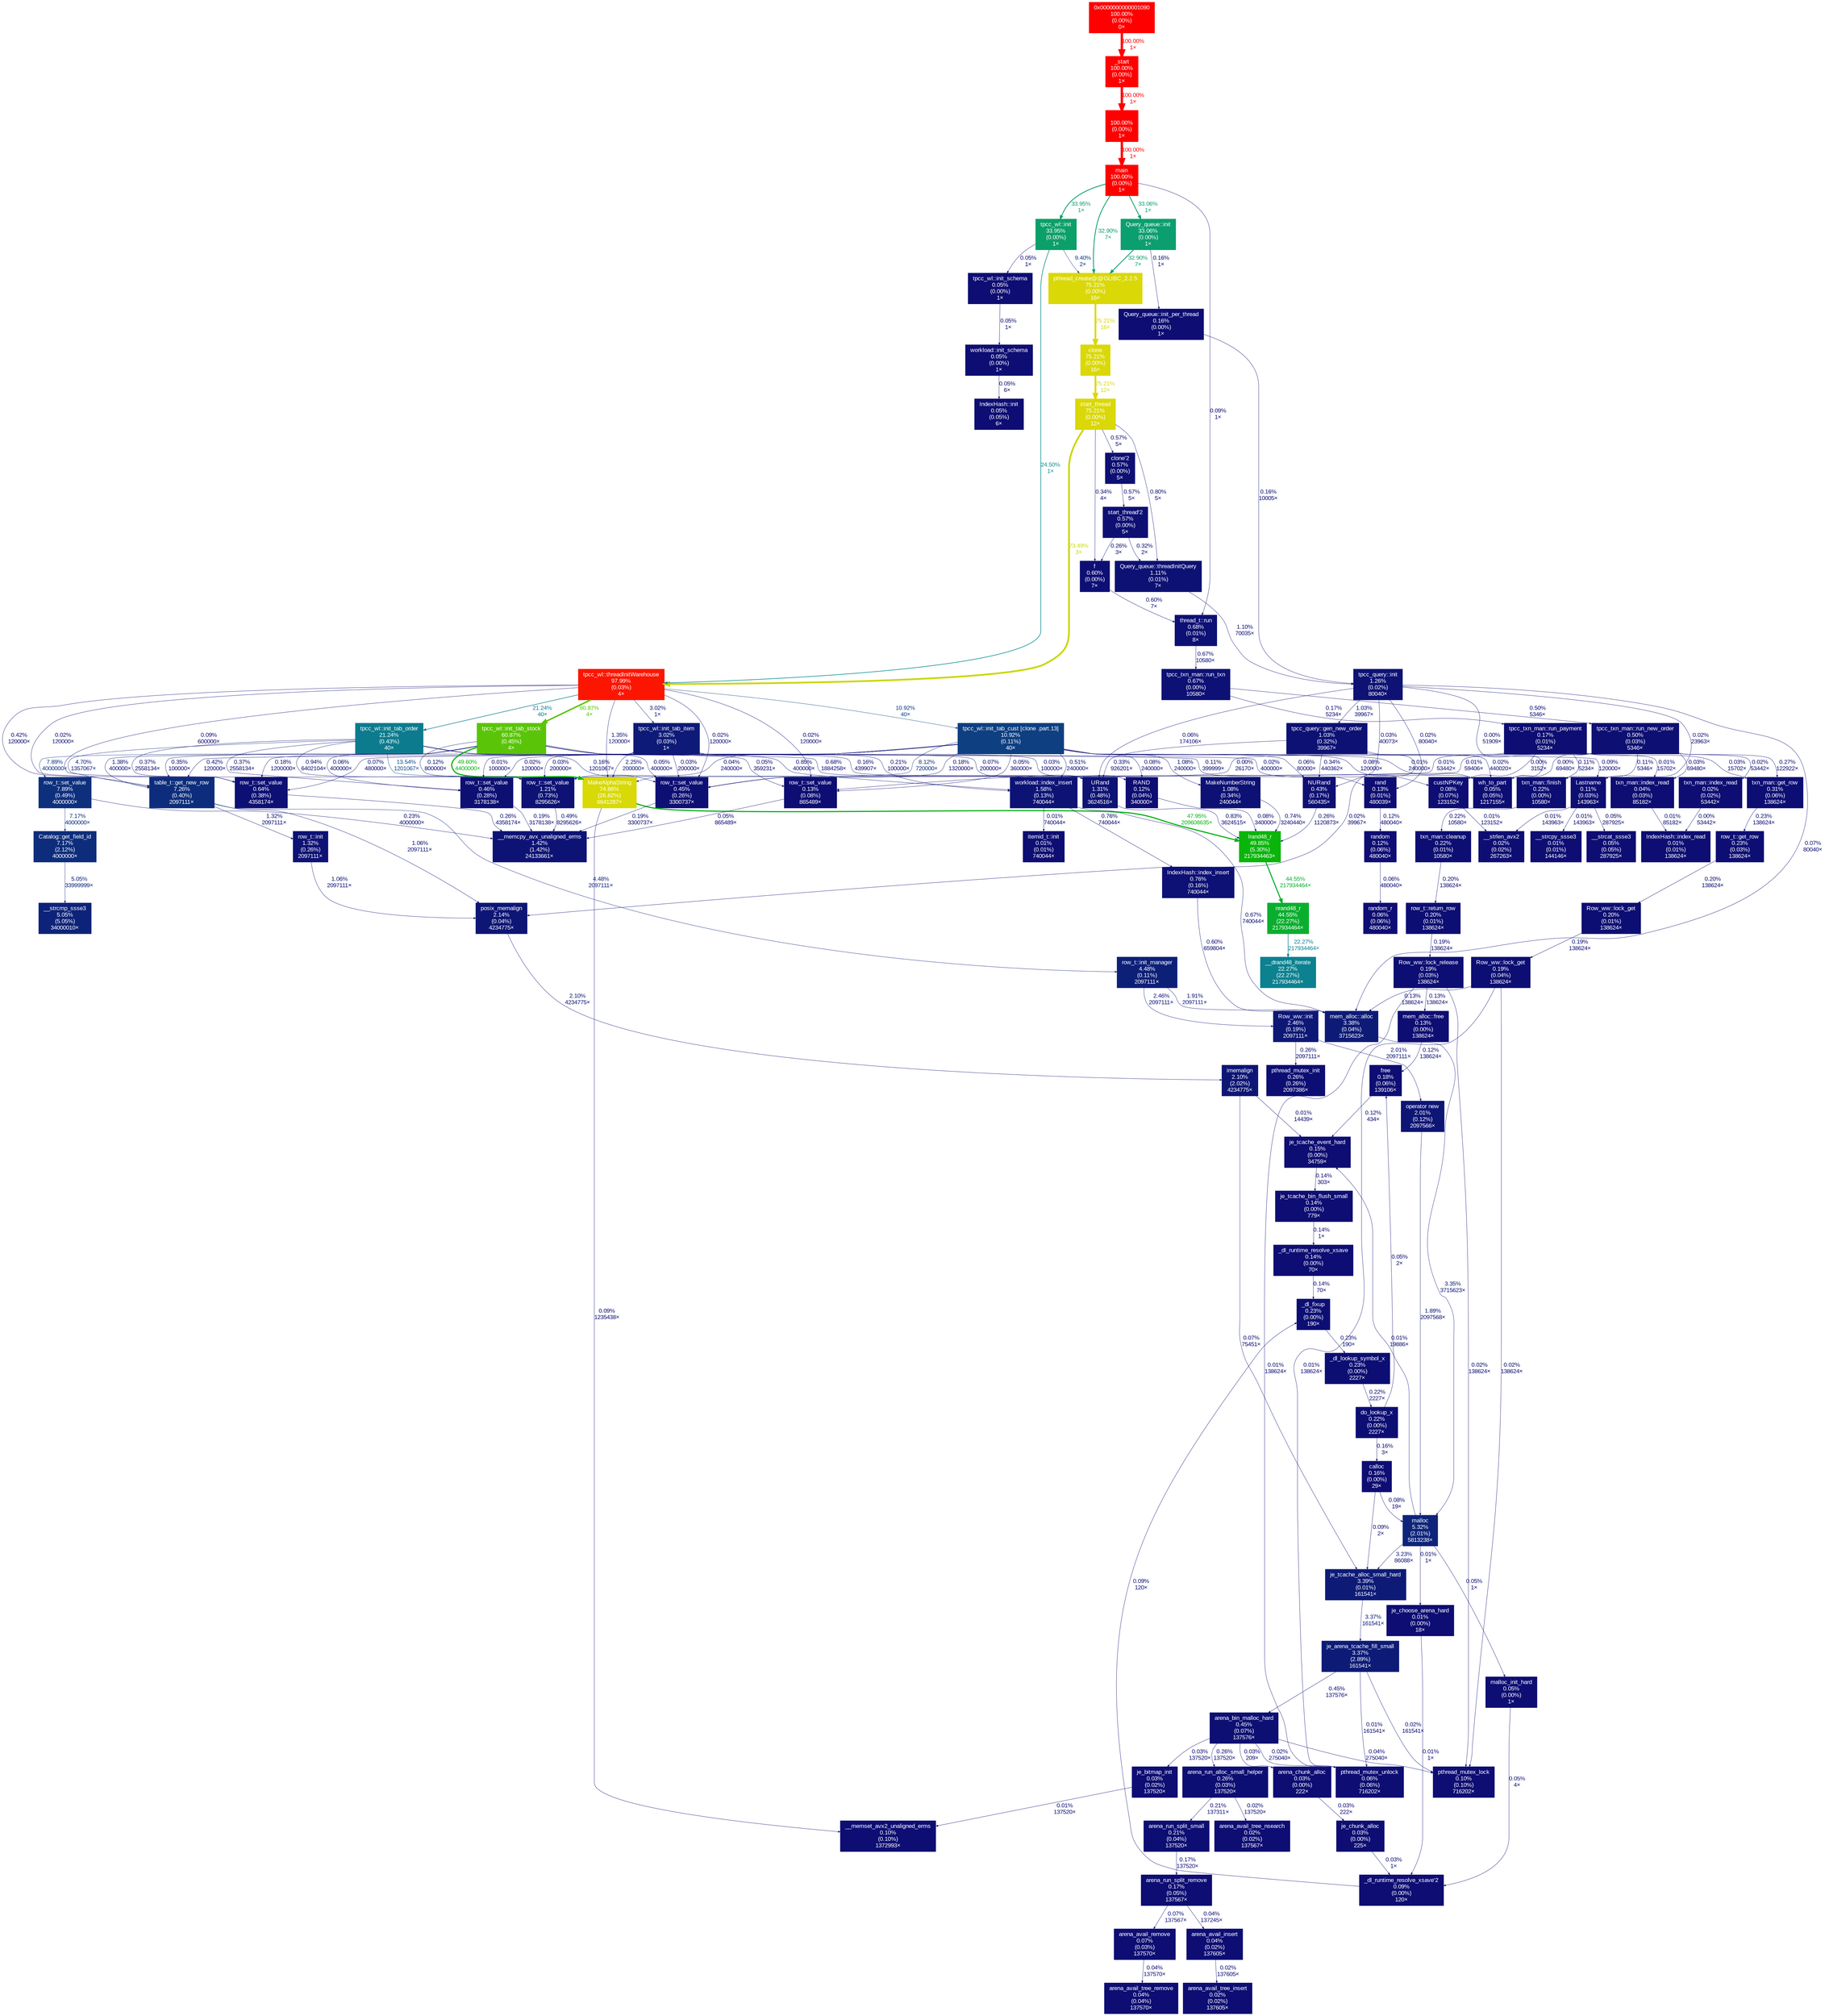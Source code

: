 digraph {
	graph [ranksep=0.25, fontname=Arial, nodesep=0.125];
	node [fontname=Arial, style=filled, height=0, width=0, shape=box, fontcolor=white];
	edge [fontname=Arial];
	"Row_ww::lock_release(txn_man*)" [color="#0d0e73", fontcolor="#ffffff", fontsize="10.00", label="Row_ww::lock_release\n0.19%\n(0.03%)\n138624×"];
	"Row_ww::lock_release(txn_man*)" -> "pthread_mutex_lock" [color="#0d0d73", label="0.02%\n138624×", arrowsize="0.35", fontsize="10.00", fontcolor="#0d0d73", labeldistance="0.50", penwidth="0.50"];
	"Row_ww::lock_release(txn_man*)" -> "mem_alloc::free(void*, unsigned long)" [color="#0d0d73", label="0.13%\n138624×", arrowsize="0.35", fontsize="10.00", fontcolor="#0d0d73", labeldistance="0.50", penwidth="0.50"];
	"Row_ww::lock_release(txn_man*)" -> "pthread_mutex_unlock" [color="#0d0d73", label="0.01%\n138624×", arrowsize="0.35", fontsize="10.00", fontcolor="#0d0d73", labeldistance="0.50", penwidth="0.50"];
	"pthread_mutex_lock" [color="#0d0d73", fontcolor="#ffffff", fontsize="10.00", label="pthread_mutex_lock\n0.10%\n(0.10%)\n716202×"];
	"IndexHash::index_read(unsigned long, itemid_t*&, int, int)" [color="#0d0d73", fontcolor="#ffffff", fontsize="10.00", label="IndexHash::index_read\n0.01%\n(0.01%)\n138624×"];
	"row_t::set_value(char const*, void*)" [color="#0d307d", fontcolor="#ffffff", fontsize="10.00", label="row_t::set_value\n7.89%\n(0.49%)\n4000000×"];
	"row_t::set_value(char const*, void*)" -> "Catalog::get_field_id(char const*)" [color="#0d2d7c", label="7.17%\n4000000×", arrowsize="0.35", fontsize="10.00", fontcolor="#0d2d7c", labeldistance="0.50", penwidth="0.50"];
	"row_t::set_value(char const*, void*)" -> "__memcpy_avx_unaligned_erms" [color="#0d0e73", label="0.23%\n4000000×", arrowsize="0.35", fontsize="10.00", fontcolor="#0d0e73", labeldistance="0.50", penwidth="0.50"];
	random [color="#0d0d73", fontcolor="#ffffff", fontsize="10.00", label="random\n0.12%\n(0.06%)\n480040×"];
	random -> "random_r" [color="#0d0d73", label="0.06%\n480040×", arrowsize="0.35", fontsize="10.00", fontcolor="#0d0d73", labeldistance="0.50", penwidth="0.50"];
	"0x0000000000001090" [color="#ff0000", fontcolor="#ffffff", fontsize="10.00", label="0x0000000000001090\n100.00%\n(0.00%)\n0×"];
	"0x0000000000001090" -> "_start" [color="#ff0000", label="100.00%\n1×", arrowsize="1.00", fontsize="10.00", fontcolor="#ff0000", labeldistance="4.00", penwidth="4.00"];
	"je_arena_tcache_fill_small" [color="#0d1b77", fontcolor="#ffffff", fontsize="10.00", label="je_arena_tcache_fill_small\n3.37%\n(2.89%)\n161541×"];
	"je_arena_tcache_fill_small" -> "pthread_mutex_lock" [color="#0d0d73", label="0.02%\n161541×", arrowsize="0.35", fontsize="10.00", fontcolor="#0d0d73", labeldistance="0.50", penwidth="0.50"];
	"je_arena_tcache_fill_small" -> "pthread_mutex_unlock" [color="#0d0d73", label="0.01%\n161541×", arrowsize="0.35", fontsize="10.00", fontcolor="#0d0d73", labeldistance="0.50", penwidth="0.50"];
	"je_arena_tcache_fill_small" -> "arena_bin_malloc_hard" [color="#0d0f73", label="0.45%\n137576×", arrowsize="0.35", fontsize="10.00", fontcolor="#0d0f73", labeldistance="0.50", penwidth="0.50"];
	"__memcpy_avx_unaligned_erms" [color="#0d1375", fontcolor="#ffffff", fontsize="10.00", label="__memcpy_avx_unaligned_erms\n1.42%\n(1.42%)\n24133661×"];
	"row_t::get_row(access_t, txn_man*, row_t*&)" [color="#0d0e73", fontcolor="#ffffff", fontsize="10.00", label="row_t::get_row\n0.23%\n(0.03%)\n138624×"];
	"row_t::get_row(access_t, txn_man*, row_t*&)" -> "Row_ww::lock_get(lock_t, txn_man*)" [color="#0d0e73", label="0.20%\n138624×", arrowsize="0.35", fontsize="10.00", fontcolor="#0d0e73", labeldistance="0.50", penwidth="0.50"];
	"_start" [color="#ff0000", fontcolor="#ffffff", fontsize="10.00", label="_start\n100.00%\n(0.00%)\n1×"];
	"_start" -> "(below main)" [color="#ff0000", label="100.00%\n1×", arrowsize="1.00", fontsize="10.00", fontcolor="#ff0000", labeldistance="4.00", penwidth="4.00"];
	"tpcc_wl::init_schema(char const*)" [color="#0d0d73", fontcolor="#ffffff", fontsize="10.00", label="tpcc_wl::init_schema\n0.05%\n(0.00%)\n1×"];
	"tpcc_wl::init_schema(char const*)" -> "workload::init_schema(std::__cxx11::basic_string<char, std::char_traits<char>, std::allocator<char> >)" [color="#0d0d73", label="0.05%\n1×", arrowsize="0.35", fontsize="10.00", fontcolor="#0d0d73", labeldistance="0.50", penwidth="0.50"];
	"txn_man::cleanup(RC)" [color="#0d0e73", fontcolor="#ffffff", fontsize="10.00", label="txn_man::cleanup\n0.22%\n(0.01%)\n10580×"];
	"txn_man::cleanup(RC)" -> "row_t::return_row(access_t, txn_man*, row_t*)" [color="#0d0e73", label="0.20%\n138624×", arrowsize="0.35", fontsize="10.00", fontcolor="#0d0e73", labeldistance="0.50", penwidth="0.50"];
	"arena_avail_tree_remove" [color="#0d0d73", fontcolor="#ffffff", fontsize="10.00", label="arena_avail_tree_remove\n0.04%\n(0.04%)\n137570×"];
	"mem_alloc::free(void*, unsigned long)" [color="#0d0d73", fontcolor="#ffffff", fontsize="10.00", label="mem_alloc::free\n0.13%\n(0.00%)\n138624×"];
	"mem_alloc::free(void*, unsigned long)" -> free [color="#0d0d73", label="0.12%\n138624×", arrowsize="0.35", fontsize="10.00", fontcolor="#0d0d73", labeldistance="0.50", penwidth="0.50"];
	clone [color="#dad806", fontcolor="#ffffff", fontsize="10.00", label="clone\n75.21%\n(0.00%)\n16×"];
	clone -> "start_thread" [color="#dad806", label="75.21%\n12×", arrowsize="0.87", fontsize="10.00", fontcolor="#dad806", labeldistance="3.01", penwidth="3.01"];
	"random_r" [color="#0d0d73", fontcolor="#ffffff", fontsize="10.00", label="random_r\n0.06%\n(0.06%)\n480040×"];
	"Query_queue::init(workload*)" [color="#0b9e6f", fontcolor="#ffffff", fontsize="10.00", label="Query_queue::init\n33.06%\n(0.00%)\n1×"];
	"Query_queue::init(workload*)" -> "Query_queue::init_per_thread(int)" [color="#0d0d73", label="0.16%\n1×", arrowsize="0.35", fontsize="10.00", fontcolor="#0d0d73", labeldistance="0.50", penwidth="0.50"];
	"Query_queue::init(workload*)" -> "pthread_create@@GLIBC_2.2.5" [color="#0b9e70", label="32.90%\n7×", arrowsize="0.57", fontsize="10.00", fontcolor="#0b9e70", labeldistance="1.32", penwidth="1.32"];
	"tpcc_wl::init()" [color="#0b9f6a", fontcolor="#ffffff", fontsize="10.00", label="tpcc_wl::init\n33.95%\n(0.00%)\n1×"];
	"tpcc_wl::init()" -> "pthread_create@@GLIBC_2.2.5" [color="#0d387f", label="9.40%\n2×", arrowsize="0.35", fontsize="10.00", fontcolor="#0d387f", labeldistance="0.50", penwidth="0.50"];
	"tpcc_wl::init()" -> "tpcc_wl::threadInitWarehouse(void*)" [color="#0c9093", label="24.50%\n1×", arrowsize="0.49", fontsize="10.00", fontcolor="#0c9093", labeldistance="0.98", penwidth="0.98"];
	"tpcc_wl::init()" -> "tpcc_wl::init_schema(char const*)" [color="#0d0d73", label="0.05%\n1×", arrowsize="0.35", fontsize="10.00", fontcolor="#0d0d73", labeldistance="0.50", penwidth="0.50"];
	"tpcc_query::gen_new_order(unsigned long)" [color="#0d1174", fontcolor="#ffffff", fontsize="10.00", label="tpcc_query::gen_new_order\n1.03%\n(0.32%)\n39967×"];
	"tpcc_query::gen_new_order(unsigned long)" -> "wh_to_part(unsigned long)" [color="#0d0d73", label="0.02%\n440020×", arrowsize="0.35", fontsize="10.00", fontcolor="#0d0d73", labeldistance="0.50", penwidth="0.50"];
	"tpcc_query::gen_new_order(unsigned long)" -> "NURand(unsigned long, unsigned long, unsigned long, unsigned long)" [color="#0d0e73", label="0.34%\n440362×", arrowsize="0.35", fontsize="10.00", fontcolor="#0d0e73", labeldistance="0.50", penwidth="0.50"];
	"tpcc_query::gen_new_order(unsigned long)" -> "posix_memalign" [color="#0d0d73", label="0.02%\n39967×", arrowsize="0.35", fontsize="10.00", fontcolor="#0d0d73", labeldistance="0.50", penwidth="0.50"];
	"tpcc_query::gen_new_order(unsigned long)" -> "URand(unsigned long, unsigned long, unsigned long)" [color="#0d0e73", label="0.33%\n926201×", arrowsize="0.35", fontsize="10.00", fontcolor="#0d0e73", labeldistance="0.50", penwidth="0.50"];
	"MakeAlphaString(int, int, char*, unsigned long)" [color="#d8d906", fontcolor="#ffffff", fontsize="10.00", label="MakeAlphaString\n74.86%\n(26.82%)\n6641287×"];
	"MakeAlphaString(int, int, char*, unsigned long)" -> "lrand48_r" [color="#0ab318", label="47.95%\n209608635×", arrowsize="0.69", fontsize="10.00", fontcolor="#0ab318", labeldistance="1.92", penwidth="1.92"];
	"MakeAlphaString(int, int, char*, unsigned long)" -> "__memset_avx2_unaligned_erms" [color="#0d0d73", label="0.09%\n1235438×", arrowsize="0.35", fontsize="10.00", fontcolor="#0d0d73", labeldistance="0.50", penwidth="0.50"];
	"__drand48_iterate" [color="#0c8190", fontcolor="#ffffff", fontsize="10.00", label="__drand48_iterate\n22.27%\n(22.27%)\n217934464×"];
	"IndexHash::index_insert(unsigned long, itemid_t*, int)" [color="#0d1074", fontcolor="#ffffff", fontsize="10.00", label="IndexHash::index_insert\n0.76%\n(0.16%)\n740044×"];
	"IndexHash::index_insert(unsigned long, itemid_t*, int)" -> "mem_alloc::alloc(unsigned long, unsigned long)" [color="#0d0f74", label="0.60%\n659804×", arrowsize="0.35", fontsize="10.00", fontcolor="#0d0f74", labeldistance="0.50", penwidth="0.50"];
	"je_tcache_event_hard" [color="#0d0d73", fontcolor="#ffffff", fontsize="10.00", label="je_tcache_event_hard\n0.15%\n(0.00%)\n34759×"];
	"je_tcache_event_hard" -> "je_tcache_bin_flush_small" [color="#0d0d73", label="0.14%\n303×", arrowsize="0.35", fontsize="10.00", fontcolor="#0d0d73", labeldistance="0.50", penwidth="0.50"];
	"arena_avail_tree_nsearch" [color="#0d0d73", fontcolor="#ffffff", fontsize="10.00", label="arena_avail_tree_nsearch\n0.02%\n(0.02%)\n137567×"];
	main [color="#ff0000", fontcolor="#ffffff", fontsize="10.00", label="main\n100.00%\n(0.00%)\n1×"];
	main -> "pthread_create@@GLIBC_2.2.5" [color="#0b9e70", label="32.90%\n7×", arrowsize="0.57", fontsize="10.00", fontcolor="#0b9e70", labeldistance="1.32", penwidth="1.32"];
	main -> "Query_queue::init(workload*)" [color="#0b9e6f", label="33.06%\n1×", arrowsize="0.57", fontsize="10.00", fontcolor="#0b9e6f", labeldistance="1.32", penwidth="1.32"];
	main -> "tpcc_wl::init()" [color="#0b9f6a", label="33.95%\n1×", arrowsize="0.58", fontsize="10.00", fontcolor="#0b9f6a", labeldistance="1.36", penwidth="1.36"];
	main -> "thread_t::run()" [color="#0d0d73", label="0.09%\n1×", arrowsize="0.35", fontsize="10.00", fontcolor="#0d0d73", labeldistance="0.50", penwidth="0.50"];
	"arena_avail_remove" [color="#0d0d73", fontcolor="#ffffff", fontsize="10.00", label="arena_avail_remove\n0.07%\n(0.03%)\n137570×"];
	"arena_avail_remove" -> "arena_avail_tree_remove" [color="#0d0d73", label="0.04%\n137570×", arrowsize="0.35", fontsize="10.00", fontcolor="#0d0d73", labeldistance="0.50", penwidth="0.50"];
	"txn_man::get_row(row_t*, access_t)" [color="#0d0e73", fontcolor="#ffffff", fontsize="10.00", label="txn_man::get_row\n0.31%\n(0.06%)\n138624×"];
	"txn_man::get_row(row_t*, access_t)" -> "row_t::get_row(access_t, txn_man*, row_t*&)" [color="#0d0e73", label="0.23%\n138624×", arrowsize="0.35", fontsize="10.00", fontcolor="#0d0e73", labeldistance="0.50", penwidth="0.50"];
	"tpcc_txn_man::run_new_order(tpcc_query*)" [color="#0d0f73", fontcolor="#ffffff", fontsize="10.00", label="tpcc_txn_man::run_new_order\n0.50%\n(0.03%)\n5346×"];
	"tpcc_txn_man::run_new_order(tpcc_query*)" -> "row_t::set_value(int, unsigned long)" [color="#0d0d73", label="0.01%\n53442×", arrowsize="0.35", fontsize="10.00", fontcolor="#0d0d73", labeldistance="0.50", penwidth="0.50"];
	"tpcc_txn_man::run_new_order(tpcc_query*)" -> "row_t::set_value(int, void*)" [color="#0d0d73", label="0.01%\n59406×", arrowsize="0.35", fontsize="10.00", fontcolor="#0d0d73", labeldistance="0.50", penwidth="0.50"];
	"tpcc_txn_man::run_new_order(tpcc_query*)" -> "txn_man::index_read(IndexHash*, unsigned long, int)" [color="#0d0d73", label="0.03%\n69480×", arrowsize="0.35", fontsize="10.00", fontcolor="#0d0d73", labeldistance="0.50", penwidth="0.50"];
	"tpcc_txn_man::run_new_order(tpcc_query*)" -> "txn_man::index_read(IndexHash*, unsigned long, int, itemid_t*&)" [color="#0d0d73", label="0.02%\n53442×", arrowsize="0.35", fontsize="10.00", fontcolor="#0d0d73", labeldistance="0.50", penwidth="0.50"];
	"tpcc_txn_man::run_new_order(tpcc_query*)" -> "txn_man::finish(RC)" [color="#0d0d73", label="0.11%\n5346×", arrowsize="0.35", fontsize="10.00", fontcolor="#0d0d73", labeldistance="0.50", penwidth="0.50"];
	"tpcc_txn_man::run_new_order(tpcc_query*)" -> "wh_to_part(unsigned long)" [color="#0d0d73", label="0.00%\n69480×", arrowsize="0.35", fontsize="10.00", fontcolor="#0d0d73", labeldistance="0.50", penwidth="0.50"];
	"tpcc_txn_man::run_new_order(tpcc_query*)" -> "txn_man::get_row(row_t*, access_t)" [color="#0d0e73", label="0.27%\n122922×", arrowsize="0.35", fontsize="10.00", fontcolor="#0d0e73", labeldistance="0.50", penwidth="0.50"];
	"tpcc_txn_man::run_txn(base_query*)" [color="#0d1074", fontcolor="#ffffff", fontsize="10.00", label="tpcc_txn_man::run_txn\n0.67%\n(0.00%)\n10580×"];
	"tpcc_txn_man::run_txn(base_query*)" -> "tpcc_txn_man::run_new_order(tpcc_query*)" [color="#0d0f73", label="0.50%\n5346×", arrowsize="0.35", fontsize="10.00", fontcolor="#0d0f73", labeldistance="0.50", penwidth="0.50"];
	"tpcc_txn_man::run_txn(base_query*)" -> "tpcc_txn_man::run_payment(tpcc_query*)" [color="#0d0d73", label="0.17%\n5234×", arrowsize="0.35", fontsize="10.00", fontcolor="#0d0d73", labeldistance="0.50", penwidth="0.50"];
	"arena_chunk_alloc" [color="#0d0d73", fontcolor="#ffffff", fontsize="10.00", label="arena_chunk_alloc\n0.03%\n(0.00%)\n222×"];
	"arena_chunk_alloc" -> "je_chunk_alloc" [color="#0d0d73", label="0.03%\n222×", arrowsize="0.35", fontsize="10.00", fontcolor="#0d0d73", labeldistance="0.50", penwidth="0.50"];
	"IndexHash::init(int, table_t*, unsigned long)" [color="#0d0d73", fontcolor="#ffffff", fontsize="10.00", label="IndexHash::init\n0.05%\n(0.05%)\n6×"];
	free [color="#0d0d73", fontcolor="#ffffff", fontsize="10.00", label="free\n0.18%\n(0.06%)\n139106×"];
	free -> "je_tcache_event_hard" [color="#0d0d73", label="0.12%\n434×", arrowsize="0.35", fontsize="10.00", fontcolor="#0d0d73", labeldistance="0.50", penwidth="0.50"];
	"(below main)" [color="#ff0000", fontcolor="#ffffff", fontsize="10.00", label="\n100.00%\n(0.00%)\n1×"];
	"(below main)" -> main [color="#ff0000", label="100.00%\n1×", arrowsize="1.00", fontsize="10.00", fontcolor="#ff0000", labeldistance="4.00", penwidth="4.00"];
	"table_t::get_new_row(row_t*&, unsigned long, unsigned long&)" [color="#0d2d7c", fontcolor="#ffffff", fontsize="10.00", label="table_t::get_new_row\n7.26%\n(0.40%)\n2097111×"];
	"table_t::get_new_row(row_t*&, unsigned long, unsigned long&)" -> "row_t::init(table_t*, unsigned long, unsigned long)" [color="#0d1274", label="1.32%\n2097111×", arrowsize="0.35", fontsize="10.00", fontcolor="#0d1274", labeldistance="0.50", penwidth="0.50"];
	"table_t::get_new_row(row_t*&, unsigned long, unsigned long&)" -> "row_t::init_manager(row_t*)" [color="#0d2078", label="4.48%\n2097111×", arrowsize="0.35", fontsize="10.00", fontcolor="#0d2078", labeldistance="0.50", penwidth="0.50"];
	"table_t::get_new_row(row_t*&, unsigned long, unsigned long&)" -> "posix_memalign" [color="#0d1174", label="1.06%\n2097111×", arrowsize="0.35", fontsize="10.00", fontcolor="#0d1174", labeldistance="0.50", penwidth="0.50"];
	"operator new(unsigned long)" [color="#0d1575", fontcolor="#ffffff", fontsize="10.00", label="operator new\n2.01%\n(0.12%)\n2097566×"];
	"operator new(unsigned long)" -> malloc [color="#0d1575", label="1.89%\n2097568×", arrowsize="0.35", fontsize="10.00", fontcolor="#0d1575", labeldistance="0.50", penwidth="0.50"];
	"arena_avail_tree_insert" [color="#0d0d73", fontcolor="#ffffff", fontsize="10.00", label="arena_avail_tree_insert\n0.02%\n(0.02%)\n137605×"];
	rand [color="#0d0d73", fontcolor="#ffffff", fontsize="10.00", label="rand\n0.13%\n(0.01%)\n480039×"];
	rand -> random [color="#0d0d73", label="0.12%\n480040×", arrowsize="0.35", fontsize="10.00", fontcolor="#0d0d73", labeldistance="0.50", penwidth="0.50"];
	"__strlen_avx2" [color="#0d0d73", fontcolor="#ffffff", fontsize="10.00", label="__strlen_avx2\n0.02%\n(0.02%)\n267263×"];
	"txn_man::index_read(IndexHash*, unsigned long, int)" [color="#0d0d73", fontcolor="#ffffff", fontsize="10.00", label="txn_man::index_read\n0.04%\n(0.03%)\n85182×"];
	"txn_man::index_read(IndexHash*, unsigned long, int)" -> "IndexHash::index_read(unsigned long, itemid_t*&, int, int)" [color="#0d0d73", label="0.01%\n85182×", arrowsize="0.35", fontsize="10.00", fontcolor="#0d0d73", labeldistance="0.50", penwidth="0.50"];
	"row_t::set_value(int, unsigned long)" [color="#0d1274", fontcolor="#ffffff", fontsize="10.00", label="row_t::set_value\n1.21%\n(0.73%)\n8295626×"];
	"row_t::set_value(int, unsigned long)" -> "__memcpy_avx_unaligned_erms" [color="#0d0f73", label="0.49%\n8295626×", arrowsize="0.35", fontsize="10.00", fontcolor="#0d0f73", labeldistance="0.50", penwidth="0.50"];
	"wh_to_part(unsigned long)" [color="#0d0d73", fontcolor="#ffffff", fontsize="10.00", label="wh_to_part\n0.05%\n(0.05%)\n1217155×"];
	"pthread_create@@GLIBC_2.2.5" [color="#dad806", fontcolor="#ffffff", fontsize="10.00", label="pthread_create@@GLIBC_2.2.5\n75.21%\n(0.00%)\n16×"];
	"pthread_create@@GLIBC_2.2.5" -> clone [color="#dad806", label="75.21%\n16×", arrowsize="0.87", fontsize="10.00", fontcolor="#dad806", labeldistance="3.01", penwidth="3.01"];
	"MakeNumberString(int, int, char*, unsigned long)" [color="#0d1174", fontcolor="#ffffff", fontsize="10.00", label="MakeNumberString\n1.08%\n(0.34%)\n240044×"];
	"MakeNumberString(int, int, char*, unsigned long)" -> "lrand48_r" [color="#0d1074", label="0.74%\n3240440×", arrowsize="0.35", fontsize="10.00", fontcolor="#0d1074", labeldistance="0.50", penwidth="0.50"];
	"start_thread'2" [color="#0d0f73", fontcolor="#ffffff", fontsize="10.00", label="start_thread'2\n0.57%\n(0.00%)\n5×"];
	"start_thread'2" -> "Query_queue::threadInitQuery(void*)" [color="#0d0e73", label="0.32%\n2×", arrowsize="0.35", fontsize="10.00", fontcolor="#0d0e73", labeldistance="0.50", penwidth="0.50"];
	"start_thread'2" -> "f(void*)" [color="#0d0e73", label="0.26%\n3×", arrowsize="0.35", fontsize="10.00", fontcolor="#0d0e73", labeldistance="0.50", penwidth="0.50"];
	"arena_run_alloc_small_helper" [color="#0d0e73", fontcolor="#ffffff", fontsize="10.00", label="arena_run_alloc_small_helper\n0.26%\n(0.03%)\n137520×"];
	"arena_run_alloc_small_helper" -> "arena_run_split_small" [color="#0d0e73", label="0.21%\n137311×", arrowsize="0.35", fontsize="10.00", fontcolor="#0d0e73", labeldistance="0.50", penwidth="0.50"];
	"arena_run_alloc_small_helper" -> "arena_avail_tree_nsearch" [color="#0d0d73", label="0.02%\n137520×", arrowsize="0.35", fontsize="10.00", fontcolor="#0d0d73", labeldistance="0.50", penwidth="0.50"];
	"__strcmp_ssse3" [color="#0d2379", fontcolor="#ffffff", fontsize="10.00", label="__strcmp_ssse3\n5.05%\n(5.05%)\n34000010×"];
	"workload::index_insert(IndexHash*, unsigned long, row_t*, long)" [color="#0d1375", fontcolor="#ffffff", fontsize="10.00", label="workload::index_insert\n1.58%\n(0.13%)\n740044×"];
	"workload::index_insert(IndexHash*, unsigned long, row_t*, long)" -> "mem_alloc::alloc(unsigned long, unsigned long)" [color="#0d1074", label="0.67%\n740044×", arrowsize="0.35", fontsize="10.00", fontcolor="#0d1074", labeldistance="0.50", penwidth="0.50"];
	"workload::index_insert(IndexHash*, unsigned long, row_t*, long)" -> "IndexHash::index_insert(unsigned long, itemid_t*, int)" [color="#0d1074", label="0.76%\n740044×", arrowsize="0.35", fontsize="10.00", fontcolor="#0d1074", labeldistance="0.50", penwidth="0.50"];
	"workload::index_insert(IndexHash*, unsigned long, row_t*, long)" -> "itemid_t::init()" [color="#0d0d73", label="0.01%\n740044×", arrowsize="0.35", fontsize="10.00", fontcolor="#0d0d73", labeldistance="0.50", penwidth="0.50"];
	"arena_avail_insert" [color="#0d0d73", fontcolor="#ffffff", fontsize="10.00", label="arena_avail_insert\n0.04%\n(0.02%)\n137605×"];
	"arena_avail_insert" -> "arena_avail_tree_insert" [color="#0d0d73", label="0.02%\n137605×", arrowsize="0.35", fontsize="10.00", fontcolor="#0d0d73", labeldistance="0.50", penwidth="0.50"];
	"tpcc_wl::threadInitWarehouse(void*)" [color="#fc1501", fontcolor="#ffffff", fontsize="10.00", label="tpcc_wl::threadInitWarehouse\n97.99%\n(0.03%)\n4×"];
	"tpcc_wl::threadInitWarehouse(void*)" -> "row_t::set_value(int, unsigned long)" [color="#0d0d73", label="0.09%\n600000×", arrowsize="0.35", fontsize="10.00", fontcolor="#0d0d73", labeldistance="0.50", penwidth="0.50"];
	"tpcc_wl::threadInitWarehouse(void*)" -> "tpcc_wl::init_tab_cust(unsigned long, unsigned long) [clone .part.13]" [color="#0d3f81", label="10.92%\n40×", arrowsize="0.35", fontsize="10.00", fontcolor="#0d3f81", labeldistance="0.50", penwidth="0.50"];
	"tpcc_wl::threadInitWarehouse(void*)" -> "MakeAlphaString(int, int, char*, unsigned long)" [color="#0d1274", label="1.35%\n120000×", arrowsize="0.35", fontsize="10.00", fontcolor="#0d1274", labeldistance="0.50", penwidth="0.50"];
	"tpcc_wl::threadInitWarehouse(void*)" -> "tpcc_wl::init_tab_order(unsigned long, unsigned long)" [color="#0c7b8e", label="21.24%\n40×", arrowsize="0.46", fontsize="10.00", fontcolor="#0c7b8e", labeldistance="0.85", penwidth="0.85"];
	"tpcc_wl::threadInitWarehouse(void*)" -> "tpcc_wl::init_tab_stock(unsigned long)" [color="#5ac508", label="60.87%\n4×", arrowsize="0.78", fontsize="10.00", fontcolor="#5ac508", labeldistance="2.43", penwidth="2.43"];
	"tpcc_wl::threadInitWarehouse(void*)" -> "tpcc_wl::init_tab_item()" [color="#0d1a77", label="3.02%\n1×", arrowsize="0.35", fontsize="10.00", fontcolor="#0d1a77", labeldistance="0.50", penwidth="0.50"];
	"tpcc_wl::threadInitWarehouse(void*)" -> "row_t::set_value(int, void*)" [color="#0d0d73", label="0.02%\n120000×", arrowsize="0.35", fontsize="10.00", fontcolor="#0d0d73", labeldistance="0.50", penwidth="0.50"];
	"tpcc_wl::threadInitWarehouse(void*)" -> "row_t::set_value(int, int)" [color="#0d0d73", label="0.02%\n120000×", arrowsize="0.35", fontsize="10.00", fontcolor="#0d0d73", labeldistance="0.50", penwidth="0.50"];
	"tpcc_wl::threadInitWarehouse(void*)" -> "table_t::get_new_row(row_t*&, unsigned long, unsigned long&)" [color="#0d0e73", label="0.42%\n120000×", arrowsize="0.35", fontsize="10.00", fontcolor="#0d0e73", labeldistance="0.50", penwidth="0.50"];
	"tpcc_wl::threadInitWarehouse(void*)" -> "row_t::set_value(int, double)" [color="#0d0d73", label="0.02%\n120000×", arrowsize="0.35", fontsize="10.00", fontcolor="#0d0d73", labeldistance="0.50", penwidth="0.50"];
	"je_choose_arena_hard" [color="#0d0d73", fontcolor="#ffffff", fontsize="10.00", label="je_choose_arena_hard\n0.01%\n(0.00%)\n18×"];
	"je_choose_arena_hard" -> "_dl_runtime_resolve_xsave'2" [color="#0d0d73", label="0.01%\n1×", arrowsize="0.35", fontsize="10.00", fontcolor="#0d0d73", labeldistance="0.50", penwidth="0.50"];
	"itemid_t::init()" [color="#0d0d73", fontcolor="#ffffff", fontsize="10.00", label="itemid_t::init\n0.01%\n(0.01%)\n740044×"];
	"Row_ww::lock_get(lock_t, txn_man*, unsigned long*&, int&)" [color="#0d0e73", fontcolor="#ffffff", fontsize="10.00", label="Row_ww::lock_get\n0.19%\n(0.04%)\n138624×"];
	"Row_ww::lock_get(lock_t, txn_man*, unsigned long*&, int&)" -> "mem_alloc::alloc(unsigned long, unsigned long)" [color="#0d0d73", label="0.13%\n138624×", arrowsize="0.35", fontsize="10.00", fontcolor="#0d0d73", labeldistance="0.50", penwidth="0.50"];
	"Row_ww::lock_get(lock_t, txn_man*, unsigned long*&, int&)" -> "pthread_mutex_unlock" [color="#0d0d73", label="0.01%\n138624×", arrowsize="0.35", fontsize="10.00", fontcolor="#0d0d73", labeldistance="0.50", penwidth="0.50"];
	"Row_ww::lock_get(lock_t, txn_man*, unsigned long*&, int&)" -> "pthread_mutex_lock" [color="#0d0d73", label="0.02%\n138624×", arrowsize="0.35", fontsize="10.00", fontcolor="#0d0d73", labeldistance="0.50", penwidth="0.50"];
	"thread_t::run()" [color="#0d1074", fontcolor="#ffffff", fontsize="10.00", label="thread_t::run\n0.68%\n(0.01%)\n8×"];
	"thread_t::run()" -> "tpcc_txn_man::run_txn(base_query*)" [color="#0d1074", label="0.67%\n10580×", arrowsize="0.35", fontsize="10.00", fontcolor="#0d1074", labeldistance="0.50", penwidth="0.50"];
	"nrand48_r" [color="#0aae2e", fontcolor="#ffffff", fontsize="10.00", label="nrand48_r\n44.55%\n(22.27%)\n217934464×"];
	"nrand48_r" -> "__drand48_iterate" [color="#0c8190", label="22.27%\n217934464×", arrowsize="0.47", fontsize="10.00", fontcolor="#0c8190", labeldistance="0.89", penwidth="0.89"];
	"pthread_mutex_init" [color="#0d0e73", fontcolor="#ffffff", fontsize="10.00", label="pthread_mutex_init\n0.26%\n(0.26%)\n2097386×"];
	"lrand48_r" [color="#0ab50b", fontcolor="#ffffff", fontsize="10.00", label="lrand48_r\n49.85%\n(5.30%)\n217934463×"];
	"lrand48_r" -> "nrand48_r" [color="#0aae2e", label="44.55%\n217934464×", arrowsize="0.67", fontsize="10.00", fontcolor="#0aae2e", labeldistance="1.78", penwidth="1.78"];
	"row_t::init(table_t*, unsigned long, unsigned long)" [color="#0d1274", fontcolor="#ffffff", fontsize="10.00", label="row_t::init\n1.32%\n(0.26%)\n2097111×"];
	"row_t::init(table_t*, unsigned long, unsigned long)" -> "posix_memalign" [color="#0d1174", label="1.06%\n2097111×", arrowsize="0.35", fontsize="10.00", fontcolor="#0d1174", labeldistance="0.50", penwidth="0.50"];
	"tpcc_query::init(unsigned long, workload*)" [color="#0d1274", fontcolor="#ffffff", fontsize="10.00", label="tpcc_query::init\n1.26%\n(0.02%)\n80040×"];
	"tpcc_query::init(unsigned long, workload*)" -> rand [color="#0d0d73", label="0.02%\n80040×", arrowsize="0.35", fontsize="10.00", fontcolor="#0d0d73", labeldistance="0.50", penwidth="0.50"];
	"tpcc_query::init(unsigned long, workload*)" -> "URand(unsigned long, unsigned long, unsigned long)" [color="#0d0d73", label="0.06%\n174106×", arrowsize="0.35", fontsize="10.00", fontcolor="#0d0d73", labeldistance="0.50", penwidth="0.50"];
	"tpcc_query::init(unsigned long, workload*)" -> "NURand(unsigned long, unsigned long, unsigned long, unsigned long)" [color="#0d0d73", label="0.03%\n40073×", arrowsize="0.35", fontsize="10.00", fontcolor="#0d0d73", labeldistance="0.50", penwidth="0.50"];
	"tpcc_query::init(unsigned long, workload*)" -> "Lastname(unsigned long, char*)" [color="#0d0d73", label="0.02%\n23963×", arrowsize="0.35", fontsize="10.00", fontcolor="#0d0d73", labeldistance="0.50", penwidth="0.50"];
	"tpcc_query::init(unsigned long, workload*)" -> "wh_to_part(unsigned long)" [color="#0d0d73", label="0.00%\n51909×", arrowsize="0.35", fontsize="10.00", fontcolor="#0d0d73", labeldistance="0.50", penwidth="0.50"];
	"tpcc_query::init(unsigned long, workload*)" -> "mem_alloc::alloc(unsigned long, unsigned long)" [color="#0d0d73", label="0.07%\n80040×", arrowsize="0.35", fontsize="10.00", fontcolor="#0d0d73", labeldistance="0.50", penwidth="0.50"];
	"tpcc_query::init(unsigned long, workload*)" -> "tpcc_query::gen_new_order(unsigned long)" [color="#0d1174", label="1.03%\n39967×", arrowsize="0.35", fontsize="10.00", fontcolor="#0d1174", labeldistance="0.50", penwidth="0.50"];
	"do_lookup_x" [color="#0d0e73", fontcolor="#ffffff", fontsize="10.00", label="do_lookup_x\n0.22%\n(0.00%)\n2227×"];
	"do_lookup_x" -> free [color="#0d0d73", label="0.05%\n2×", arrowsize="0.35", fontsize="10.00", fontcolor="#0d0d73", labeldistance="0.50", penwidth="0.50"];
	"do_lookup_x" -> calloc [color="#0d0d73", label="0.16%\n3×", arrowsize="0.35", fontsize="10.00", fontcolor="#0d0d73", labeldistance="0.50", penwidth="0.50"];
	"row_t::set_value(int, int)" [color="#0d0f74", fontcolor="#ffffff", fontsize="10.00", label="row_t::set_value\n0.64%\n(0.38%)\n4358174×"];
	"row_t::set_value(int, int)" -> "__memcpy_avx_unaligned_erms" [color="#0d0e73", label="0.26%\n4358174×", arrowsize="0.35", fontsize="10.00", fontcolor="#0d0e73", labeldistance="0.50", penwidth="0.50"];
	"arena_run_split_remove" [color="#0d0d73", fontcolor="#ffffff", fontsize="10.00", label="arena_run_split_remove\n0.17%\n(0.05%)\n137567×"];
	"arena_run_split_remove" -> "arena_avail_remove" [color="#0d0d73", label="0.07%\n137567×", arrowsize="0.35", fontsize="10.00", fontcolor="#0d0d73", labeldistance="0.50", penwidth="0.50"];
	"arena_run_split_remove" -> "arena_avail_insert" [color="#0d0d73", label="0.04%\n137245×", arrowsize="0.35", fontsize="10.00", fontcolor="#0d0d73", labeldistance="0.50", penwidth="0.50"];
	"_dl_runtime_resolve_xsave" [color="#0d0d73", fontcolor="#ffffff", fontsize="10.00", label="_dl_runtime_resolve_xsave\n0.14%\n(0.00%)\n70×"];
	"_dl_runtime_resolve_xsave" -> "_dl_fixup" [color="#0d0d73", label="0.14%\n70×", arrowsize="0.35", fontsize="10.00", fontcolor="#0d0d73", labeldistance="0.50", penwidth="0.50"];
	"_dl_runtime_resolve_xsave'2" [color="#0d0d73", fontcolor="#ffffff", fontsize="10.00", label="_dl_runtime_resolve_xsave'2\n0.09%\n(0.00%)\n120×"];
	"_dl_runtime_resolve_xsave'2" -> "_dl_fixup" [color="#0d0d73", label="0.09%\n120×", arrowsize="0.35", fontsize="10.00", fontcolor="#0d0d73", labeldistance="0.50", penwidth="0.50"];
	"_dl_lookup_symbol_x" [color="#0d0e73", fontcolor="#ffffff", fontsize="10.00", label="_dl_lookup_symbol_x\n0.23%\n(0.00%)\n2227×"];
	"_dl_lookup_symbol_x" -> "do_lookup_x" [color="#0d0e73", label="0.22%\n2227×", arrowsize="0.35", fontsize="10.00", fontcolor="#0d0e73", labeldistance="0.50", penwidth="0.50"];
	"row_t::init_manager(row_t*)" [color="#0d2078", fontcolor="#ffffff", fontsize="10.00", label="row_t::init_manager\n4.48%\n(0.11%)\n2097111×"];
	"row_t::init_manager(row_t*)" -> "mem_alloc::alloc(unsigned long, unsigned long)" [color="#0d1575", label="1.91%\n2097111×", arrowsize="0.35", fontsize="10.00", fontcolor="#0d1575", labeldistance="0.50", penwidth="0.50"];
	"row_t::init_manager(row_t*)" -> "Row_ww::init(row_t*)" [color="#0d1776", label="2.46%\n2097111×", arrowsize="0.35", fontsize="10.00", fontcolor="#0d1776", labeldistance="0.50", penwidth="0.50"];
	"posix_memalign" [color="#0d1675", fontcolor="#ffffff", fontsize="10.00", label="posix_memalign\n2.14%\n(0.04%)\n4234775×"];
	"posix_memalign" -> imemalign [color="#0d1675", label="2.10%\n4234775×", arrowsize="0.35", fontsize="10.00", fontcolor="#0d1675", labeldistance="0.50", penwidth="0.50"];
	"mem_alloc::alloc(unsigned long, unsigned long)" [color="#0d1b77", fontcolor="#ffffff", fontsize="10.00", label="mem_alloc::alloc\n3.38%\n(0.04%)\n3715623×"];
	"mem_alloc::alloc(unsigned long, unsigned long)" -> malloc [color="#0d1b77", label="3.35%\n3715623×", arrowsize="0.35", fontsize="10.00", fontcolor="#0d1b77", labeldistance="0.50", penwidth="0.50"];
	"workload::init_schema(std::__cxx11::basic_string<char, std::char_traits<char>, std::allocator<char> >)" [color="#0d0d73", fontcolor="#ffffff", fontsize="10.00", label="workload::init_schema\n0.05%\n(0.00%)\n1×"];
	"workload::init_schema(std::__cxx11::basic_string<char, std::char_traits<char>, std::allocator<char> >)" -> "IndexHash::init(int, table_t*, unsigned long)" [color="#0d0d73", label="0.05%\n6×", arrowsize="0.35", fontsize="10.00", fontcolor="#0d0d73", labeldistance="0.50", penwidth="0.50"];
	"txn_man::index_read(IndexHash*, unsigned long, int, itemid_t*&)" [color="#0d0d73", fontcolor="#ffffff", fontsize="10.00", label="txn_man::index_read\n0.02%\n(0.02%)\n53442×"];
	"txn_man::index_read(IndexHash*, unsigned long, int, itemid_t*&)" -> "IndexHash::index_read(unsigned long, itemid_t*&, int, int)" [color="#0d0d73", label="0.00%\n53442×", arrowsize="0.35", fontsize="10.00", fontcolor="#0d0d73", labeldistance="0.50", penwidth="0.50"];
	"arena_run_split_small" [color="#0d0e73", fontcolor="#ffffff", fontsize="10.00", label="arena_run_split_small\n0.21%\n(0.04%)\n137520×"];
	"arena_run_split_small" -> "arena_run_split_remove" [color="#0d0d73", label="0.17%\n137520×", arrowsize="0.35", fontsize="10.00", fontcolor="#0d0d73", labeldistance="0.50", penwidth="0.50"];
	"tpcc_wl::init_tab_order(unsigned long, unsigned long)" [color="#0c7b8e", fontcolor="#ffffff", fontsize="10.00", label="tpcc_wl::init_tab_order\n21.24%\n(0.43%)\n40×"];
	"tpcc_wl::init_tab_order(unsigned long, unsigned long)" -> "URand(unsigned long, unsigned long, unsigned long)" [color="#0d1074", label="0.68%\n1884258×", arrowsize="0.35", fontsize="10.00", fontcolor="#0d1074", labeldistance="0.50", penwidth="0.50"];
	"tpcc_wl::init_tab_order(unsigned long, unsigned long)" -> "row_t::set_value(int, unsigned int)" [color="#0d0e73", label="0.37%\n2558134×", arrowsize="0.35", fontsize="10.00", fontcolor="#0d0e73", labeldistance="0.50", penwidth="0.50"];
	"tpcc_wl::init_tab_order(unsigned long, unsigned long)" -> "MakeAlphaString(int, int, char*, unsigned long)" [color="#0d4d84", label="13.54%\n1201067×", arrowsize="0.37", fontsize="10.00", fontcolor="#0d4d84", labeldistance="0.54", penwidth="0.54"];
	"tpcc_wl::init_tab_order(unsigned long, unsigned long)" -> "row_t::set_value(int, unsigned long)" [color="#0d1174", label="0.94%\n6402104×", arrowsize="0.35", fontsize="10.00", fontcolor="#0d1174", labeldistance="0.50", penwidth="0.50"];
	"tpcc_wl::init_tab_order(unsigned long, unsigned long)" -> "row_t::set_value(int, void*)" [color="#0d0d73", label="0.16%\n1201067×", arrowsize="0.35", fontsize="10.00", fontcolor="#0d0d73", labeldistance="0.50", penwidth="0.50"];
	"tpcc_wl::init_tab_order(unsigned long, unsigned long)" -> "row_t::set_value(int, int)" [color="#0d0e73", label="0.37%\n2558134×", arrowsize="0.35", fontsize="10.00", fontcolor="#0d0e73", labeldistance="0.50", penwidth="0.50"];
	"tpcc_wl::init_tab_order(unsigned long, unsigned long)" -> "table_t::get_new_row(row_t*&, unsigned long, unsigned long&)" [color="#0d2179", label="4.70%\n1357067×", arrowsize="0.35", fontsize="10.00", fontcolor="#0d2179", labeldistance="0.50", penwidth="0.50"];
	"tpcc_wl::init_tab_order(unsigned long, unsigned long)" -> "row_t::set_value(int, double)" [color="#0d0d73", label="0.05%\n359231×", arrowsize="0.35", fontsize="10.00", fontcolor="#0d0d73", labeldistance="0.50", penwidth="0.50"];
	malloc [color="#0d247a", fontcolor="#ffffff", fontsize="10.00", label="malloc\n5.32%\n(2.01%)\n5813238×"];
	malloc -> "je_choose_arena_hard" [color="#0d0d73", label="0.01%\n1×", arrowsize="0.35", fontsize="10.00", fontcolor="#0d0d73", labeldistance="0.50", penwidth="0.50"];
	malloc -> "je_tcache_event_hard" [color="#0d0d73", label="0.01%\n19886×", arrowsize="0.35", fontsize="10.00", fontcolor="#0d0d73", labeldistance="0.50", penwidth="0.50"];
	malloc -> "malloc_init_hard" [color="#0d0d73", label="0.05%\n1×", arrowsize="0.35", fontsize="10.00", fontcolor="#0d0d73", labeldistance="0.50", penwidth="0.50"];
	malloc -> "je_tcache_alloc_small_hard" [color="#0d1a77", label="3.23%\n86088×", arrowsize="0.35", fontsize="10.00", fontcolor="#0d1a77", labeldistance="0.50", penwidth="0.50"];
	"tpcc_wl::init_tab_item()" [color="#0d1a77", fontcolor="#ffffff", fontsize="10.00", label="tpcc_wl::init_tab_item\n3.02%\n(0.03%)\n1×"];
	"tpcc_wl::init_tab_item()" -> "RAND(unsigned long, unsigned long)" [color="#0d0d73", label="0.03%\n100000×", arrowsize="0.35", fontsize="10.00", fontcolor="#0d0d73", labeldistance="0.50", penwidth="0.50"];
	"tpcc_wl::init_tab_item()" -> "workload::index_insert(IndexHash*, unsigned long, row_t*, long)" [color="#0d0e73", label="0.21%\n100000×", arrowsize="0.35", fontsize="10.00", fontcolor="#0d0e73", labeldistance="0.50", penwidth="0.50"];
	"tpcc_wl::init_tab_item()" -> "row_t::set_value(int, unsigned int)" [color="#0d0d73", label="0.01%\n100000×", arrowsize="0.35", fontsize="10.00", fontcolor="#0d0d73", labeldistance="0.50", penwidth="0.50"];
	"tpcc_wl::init_tab_item()" -> "URand(unsigned long, unsigned long, unsigned long)" [color="#0d0d73", label="0.07%\n200000×", arrowsize="0.35", fontsize="10.00", fontcolor="#0d0d73", labeldistance="0.50", penwidth="0.50"];
	"tpcc_wl::init_tab_item()" -> "MakeAlphaString(int, int, char*, unsigned long)" [color="#0d1676", label="2.25%\n200000×", arrowsize="0.35", fontsize="10.00", fontcolor="#0d1676", labeldistance="0.50", penwidth="0.50"];
	"tpcc_wl::init_tab_item()" -> "row_t::set_value(int, unsigned long)" [color="#0d0d73", label="0.03%\n200000×", arrowsize="0.35", fontsize="10.00", fontcolor="#0d0d73", labeldistance="0.50", penwidth="0.50"];
	"tpcc_wl::init_tab_item()" -> "row_t::set_value(int, void*)" [color="#0d0d73", label="0.03%\n200000×", arrowsize="0.35", fontsize="10.00", fontcolor="#0d0d73", labeldistance="0.50", penwidth="0.50"];
	"tpcc_wl::init_tab_item()" -> "table_t::get_new_row(row_t*&, unsigned long, unsigned long&)" [color="#0d0e73", label="0.35%\n100000×", arrowsize="0.35", fontsize="10.00", fontcolor="#0d0e73", labeldistance="0.50", penwidth="0.50"];
	"je_tcache_bin_flush_small" [color="#0d0d73", fontcolor="#ffffff", fontsize="10.00", label="je_tcache_bin_flush_small\n0.14%\n(0.00%)\n779×"];
	"je_tcache_bin_flush_small" -> "_dl_runtime_resolve_xsave" [color="#0d0d73", label="0.14%\n1×", arrowsize="0.35", fontsize="10.00", fontcolor="#0d0d73", labeldistance="0.50", penwidth="0.50"];
	"txn_man::finish(RC)" [color="#0d0e73", fontcolor="#ffffff", fontsize="10.00", label="txn_man::finish\n0.22%\n(0.00%)\n10580×"];
	"txn_man::finish(RC)" -> "txn_man::cleanup(RC)" [color="#0d0e73", label="0.22%\n10580×", arrowsize="0.35", fontsize="10.00", fontcolor="#0d0e73", labeldistance="0.50", penwidth="0.50"];
	"row_t::return_row(access_t, txn_man*, row_t*)" [color="#0d0e73", fontcolor="#ffffff", fontsize="10.00", label="row_t::return_row\n0.20%\n(0.01%)\n138624×"];
	"row_t::return_row(access_t, txn_man*, row_t*)" -> "Row_ww::lock_release(txn_man*)" [color="#0d0e73", label="0.19%\n138624×", arrowsize="0.35", fontsize="10.00", fontcolor="#0d0e73", labeldistance="0.50", penwidth="0.50"];
	"Query_queue::threadInitQuery(void*)" [color="#0d1174", fontcolor="#ffffff", fontsize="10.00", label="Query_queue::threadInitQuery\n1.11%\n(0.01%)\n7×"];
	"Query_queue::threadInitQuery(void*)" -> "tpcc_query::init(unsigned long, workload*)" [color="#0d1174", label="1.10%\n70035×", arrowsize="0.35", fontsize="10.00", fontcolor="#0d1174", labeldistance="0.50", penwidth="0.50"];
	"__strcpy_ssse3" [color="#0d0d73", fontcolor="#ffffff", fontsize="10.00", label="__strcpy_ssse3\n0.01%\n(0.01%)\n144146×"];
	"NURand(unsigned long, unsigned long, unsigned long, unsigned long)" [color="#0d0f73", fontcolor="#ffffff", fontsize="10.00", label="NURand\n0.43%\n(0.17%)\n560435×"];
	"NURand(unsigned long, unsigned long, unsigned long, unsigned long)" -> "lrand48_r" [color="#0d0e73", label="0.26%\n1120873×", arrowsize="0.35", fontsize="10.00", fontcolor="#0d0e73", labeldistance="0.50", penwidth="0.50"];
	calloc [color="#0d0d73", fontcolor="#ffffff", fontsize="10.00", label="calloc\n0.16%\n(0.00%)\n29×"];
	calloc -> malloc [color="#0d0d73", label="0.08%\n19×", arrowsize="0.35", fontsize="10.00", fontcolor="#0d0d73", labeldistance="0.50", penwidth="0.50"];
	calloc -> "je_tcache_alloc_small_hard" [color="#0d0d73", label="0.09%\n2×", arrowsize="0.35", fontsize="10.00", fontcolor="#0d0d73", labeldistance="0.50", penwidth="0.50"];
	"Row_ww::lock_get(lock_t, txn_man*)" [color="#0d0e73", fontcolor="#ffffff", fontsize="10.00", label="Row_ww::lock_get\n0.20%\n(0.01%)\n138624×"];
	"Row_ww::lock_get(lock_t, txn_man*)" -> "Row_ww::lock_get(lock_t, txn_man*, unsigned long*&, int&)" [color="#0d0e73", label="0.19%\n138624×", arrowsize="0.35", fontsize="10.00", fontcolor="#0d0e73", labeldistance="0.50", penwidth="0.50"];
	"je_bitmap_init" [color="#0d0d73", fontcolor="#ffffff", fontsize="10.00", label="je_bitmap_init\n0.03%\n(0.02%)\n137520×"];
	"je_bitmap_init" -> "__memset_avx2_unaligned_erms" [color="#0d0d73", label="0.01%\n137520×", arrowsize="0.35", fontsize="10.00", fontcolor="#0d0d73", labeldistance="0.50", penwidth="0.50"];
	"clone'2" [color="#0d0f73", fontcolor="#ffffff", fontsize="10.00", label="clone'2\n0.57%\n(0.00%)\n5×"];
	"clone'2" -> "start_thread'2" [color="#0d0f73", label="0.57%\n5×", arrowsize="0.35", fontsize="10.00", fontcolor="#0d0f73", labeldistance="0.50", penwidth="0.50"];
	"je_chunk_alloc" [color="#0d0d73", fontcolor="#ffffff", fontsize="10.00", label="je_chunk_alloc\n0.03%\n(0.00%)\n225×"];
	"je_chunk_alloc" -> "_dl_runtime_resolve_xsave'2" [color="#0d0d73", label="0.03%\n1×", arrowsize="0.35", fontsize="10.00", fontcolor="#0d0d73", labeldistance="0.50", penwidth="0.50"];
	"row_t::set_value(int, double)" [color="#0d0d73", fontcolor="#ffffff", fontsize="10.00", label="row_t::set_value\n0.13%\n(0.08%)\n865489×"];
	"row_t::set_value(int, double)" -> "__memcpy_avx_unaligned_erms" [color="#0d0d73", label="0.05%\n865489×", arrowsize="0.35", fontsize="10.00", fontcolor="#0d0d73", labeldistance="0.50", penwidth="0.50"];
	"tpcc_txn_man::run_payment(tpcc_query*)" [color="#0d0d73", fontcolor="#ffffff", fontsize="10.00", label="tpcc_txn_man::run_payment\n0.17%\n(0.01%)\n5234×"];
	"tpcc_txn_man::run_payment(tpcc_query*)" -> "custNPKey(char*, unsigned long, unsigned long)" [color="#0d0d73", label="0.00%\n3152×", arrowsize="0.35", fontsize="10.00", fontcolor="#0d0d73", labeldistance="0.50", penwidth="0.50"];
	"tpcc_txn_man::run_payment(tpcc_query*)" -> "txn_man::index_read(IndexHash*, unsigned long, int)" [color="#0d0d73", label="0.01%\n15702×", arrowsize="0.35", fontsize="10.00", fontcolor="#0d0d73", labeldistance="0.50", penwidth="0.50"];
	"tpcc_txn_man::run_payment(tpcc_query*)" -> "txn_man::finish(RC)" [color="#0d0d73", label="0.11%\n5234×", arrowsize="0.35", fontsize="10.00", fontcolor="#0d0d73", labeldistance="0.50", penwidth="0.50"];
	"tpcc_txn_man::run_payment(tpcc_query*)" -> "row_t::set_value(int, double)" [color="#0d0d73", label="0.00%\n26170×", arrowsize="0.35", fontsize="10.00", fontcolor="#0d0d73", labeldistance="0.50", penwidth="0.50"];
	"tpcc_txn_man::run_payment(tpcc_query*)" -> "txn_man::get_row(row_t*, access_t)" [color="#0d0d73", label="0.03%\n15702×", arrowsize="0.35", fontsize="10.00", fontcolor="#0d0d73", labeldistance="0.50", penwidth="0.50"];
	"row_t::set_value(int, unsigned int)" [color="#0d0f73", fontcolor="#ffffff", fontsize="10.00", label="row_t::set_value\n0.46%\n(0.28%)\n3178138×"];
	"row_t::set_value(int, unsigned int)" -> "__memcpy_avx_unaligned_erms" [color="#0d0e73", label="0.19%\n3178138×", arrowsize="0.35", fontsize="10.00", fontcolor="#0d0e73", labeldistance="0.50", penwidth="0.50"];
	"malloc_init_hard" [color="#0d0d73", fontcolor="#ffffff", fontsize="10.00", label="malloc_init_hard\n0.05%\n(0.00%)\n1×"];
	"malloc_init_hard" -> "_dl_runtime_resolve_xsave'2" [color="#0d0d73", label="0.05%\n4×", arrowsize="0.35", fontsize="10.00", fontcolor="#0d0d73", labeldistance="0.50", penwidth="0.50"];
	"Row_ww::init(row_t*)" [color="#0d1776", fontcolor="#ffffff", fontsize="10.00", label="Row_ww::init\n2.46%\n(0.19%)\n2097111×"];
	"Row_ww::init(row_t*)" -> "pthread_mutex_init" [color="#0d0e73", label="0.26%\n2097111×", arrowsize="0.35", fontsize="10.00", fontcolor="#0d0e73", labeldistance="0.50", penwidth="0.50"];
	"Row_ww::init(row_t*)" -> "operator new(unsigned long)" [color="#0d1575", label="2.01%\n2097111×", arrowsize="0.35", fontsize="10.00", fontcolor="#0d1575", labeldistance="0.50", penwidth="0.50"];
	"row_t::set_value(int, void*)" [color="#0d0f73", fontcolor="#ffffff", fontsize="10.00", label="row_t::set_value\n0.45%\n(0.26%)\n3300737×"];
	"row_t::set_value(int, void*)" -> "__memcpy_avx_unaligned_erms" [color="#0d0e73", label="0.19%\n3300737×", arrowsize="0.35", fontsize="10.00", fontcolor="#0d0e73", labeldistance="0.50", penwidth="0.50"];
	"URand(unsigned long, unsigned long, unsigned long)" [color="#0d1274", fontcolor="#ffffff", fontsize="10.00", label="URand\n1.31%\n(0.48%)\n3624516×"];
	"URand(unsigned long, unsigned long, unsigned long)" -> "lrand48_r" [color="#0d1074", label="0.83%\n3624515×", arrowsize="0.35", fontsize="10.00", fontcolor="#0d1074", labeldistance="0.50", penwidth="0.50"];
	"tpcc_wl::init_tab_stock(unsigned long)" [color="#5ac508", fontcolor="#ffffff", fontsize="10.00", label="tpcc_wl::init_tab_stock\n60.87%\n(0.45%)\n4×"];
	"tpcc_wl::init_tab_stock(unsigned long)" -> rand [color="#0d0d73", label="0.11%\n399999×", arrowsize="0.35", fontsize="10.00", fontcolor="#0d0d73", labeldistance="0.50", penwidth="0.50"];
	"tpcc_wl::init_tab_stock(unsigned long)" -> "workload::index_insert(IndexHash*, unsigned long, row_t*, long)" [color="#0d1074", label="0.85%\n400000×", arrowsize="0.35", fontsize="10.00", fontcolor="#0d1074", labeldistance="0.50", penwidth="0.50"];
	"tpcc_wl::init_tab_stock(unsigned long)" -> "row_t::set_value(int, unsigned int)" [color="#0d0d73", label="0.06%\n400000×", arrowsize="0.35", fontsize="10.00", fontcolor="#0d0d73", labeldistance="0.50", penwidth="0.50"];
	"tpcc_wl::init_tab_stock(unsigned long)" -> "URand(unsigned long, unsigned long, unsigned long)" [color="#0d0d73", label="0.16%\n439907×", arrowsize="0.35", fontsize="10.00", fontcolor="#0d0d73", labeldistance="0.50", penwidth="0.50"];
	"tpcc_wl::init_tab_stock(unsigned long)" -> "MakeAlphaString(int, int, char*, unsigned long)" [color="#0ab50c", label="49.60%\n4400000×", arrowsize="0.70", fontsize="10.00", fontcolor="#0ab50c", labeldistance="1.98", penwidth="1.98"];
	"tpcc_wl::init_tab_stock(unsigned long)" -> "row_t::set_value(int, void*)" [color="#0d0d73", label="0.05%\n400000×", arrowsize="0.35", fontsize="10.00", fontcolor="#0d0d73", labeldistance="0.50", penwidth="0.50"];
	"tpcc_wl::init_tab_stock(unsigned long)" -> "row_t::set_value(int, unsigned long)" [color="#0d0d73", label="0.12%\n800000×", arrowsize="0.35", fontsize="10.00", fontcolor="#0d0d73", labeldistance="0.50", penwidth="0.50"];
	"tpcc_wl::init_tab_stock(unsigned long)" -> "wh_to_part(unsigned long)" [color="#0d0d73", label="0.02%\n400000×", arrowsize="0.35", fontsize="10.00", fontcolor="#0d0d73", labeldistance="0.50", penwidth="0.50"];
	"tpcc_wl::init_tab_stock(unsigned long)" -> "row_t::set_value(char const*, void*)" [color="#0d307d", label="7.89%\n4000000×", arrowsize="0.35", fontsize="10.00", fontcolor="#0d307d", labeldistance="0.50", penwidth="0.50"];
	"tpcc_wl::init_tab_stock(unsigned long)" -> "row_t::set_value(int, int)" [color="#0d0d73", label="0.18%\n1200000×", arrowsize="0.35", fontsize="10.00", fontcolor="#0d0d73", labeldistance="0.50", penwidth="0.50"];
	"tpcc_wl::init_tab_stock(unsigned long)" -> "table_t::get_new_row(row_t*&, unsigned long, unsigned long&)" [color="#0d1275", label="1.38%\n400000×", arrowsize="0.35", fontsize="10.00", fontcolor="#0d1275", labeldistance="0.50", penwidth="0.50"];
	"custNPKey(char*, unsigned long, unsigned long)" [color="#0d0d73", fontcolor="#ffffff", fontsize="10.00", label="custNPKey\n0.08%\n(0.07%)\n123152×"];
	"custNPKey(char*, unsigned long, unsigned long)" -> "__strlen_avx2" [color="#0d0d73", label="0.01%\n123152×", arrowsize="0.35", fontsize="10.00", fontcolor="#0d0d73", labeldistance="0.50", penwidth="0.50"];
	"Lastname(unsigned long, char*)" [color="#0d0d73", fontcolor="#ffffff", fontsize="10.00", label="Lastname\n0.11%\n(0.03%)\n143963×"];
	"Lastname(unsigned long, char*)" -> "__strcpy_ssse3" [color="#0d0d73", label="0.01%\n143963×", arrowsize="0.35", fontsize="10.00", fontcolor="#0d0d73", labeldistance="0.50", penwidth="0.50"];
	"Lastname(unsigned long, char*)" -> "__strlen_avx2" [color="#0d0d73", label="0.01%\n143963×", arrowsize="0.35", fontsize="10.00", fontcolor="#0d0d73", labeldistance="0.50", penwidth="0.50"];
	"Lastname(unsigned long, char*)" -> "__strcat_ssse3" [color="#0d0d73", label="0.05%\n287925×", arrowsize="0.35", fontsize="10.00", fontcolor="#0d0d73", labeldistance="0.50", penwidth="0.50"];
	"Query_queue::init_per_thread(int)" [color="#0d0d73", fontcolor="#ffffff", fontsize="10.00", label="Query_queue::init_per_thread\n0.16%\n(0.00%)\n1×"];
	"Query_queue::init_per_thread(int)" -> "tpcc_query::init(unsigned long, workload*)" [color="#0d0d73", label="0.16%\n10005×", arrowsize="0.35", fontsize="10.00", fontcolor="#0d0d73", labeldistance="0.50", penwidth="0.50"];
	"Catalog::get_field_id(char const*)" [color="#0d2d7c", fontcolor="#ffffff", fontsize="10.00", label="Catalog::get_field_id\n7.17%\n(2.12%)\n4000000×"];
	"Catalog::get_field_id(char const*)" -> "__strcmp_ssse3" [color="#0d2379", label="5.05%\n33999999×", arrowsize="0.35", fontsize="10.00", fontcolor="#0d2379", labeldistance="0.50", penwidth="0.50"];
	"_dl_fixup" [color="#0d0e73", fontcolor="#ffffff", fontsize="10.00", label="_dl_fixup\n0.23%\n(0.00%)\n190×"];
	"_dl_fixup" -> "_dl_lookup_symbol_x" [color="#0d0e73", label="0.23%\n190×", arrowsize="0.35", fontsize="10.00", fontcolor="#0d0e73", labeldistance="0.50", penwidth="0.50"];
	"__memset_avx2_unaligned_erms" [color="#0d0d73", fontcolor="#ffffff", fontsize="10.00", label="__memset_avx2_unaligned_erms\n0.10%\n(0.10%)\n1372993×"];
	"__strcat_ssse3" [color="#0d0d73", fontcolor="#ffffff", fontsize="10.00", label="__strcat_ssse3\n0.05%\n(0.05%)\n287925×"];
	imemalign [color="#0d1675", fontcolor="#ffffff", fontsize="10.00", label="imemalign\n2.10%\n(2.02%)\n4234775×"];
	imemalign -> "je_tcache_event_hard" [color="#0d0d73", label="0.01%\n14439×", arrowsize="0.35", fontsize="10.00", fontcolor="#0d0d73", labeldistance="0.50", penwidth="0.50"];
	imemalign -> "je_tcache_alloc_small_hard" [color="#0d0d73", label="0.07%\n75451×", arrowsize="0.35", fontsize="10.00", fontcolor="#0d0d73", labeldistance="0.50", penwidth="0.50"];
	"pthread_mutex_unlock" [color="#0d0d73", fontcolor="#ffffff", fontsize="10.00", label="pthread_mutex_unlock\n0.06%\n(0.06%)\n716202×"];
	"arena_bin_malloc_hard" [color="#0d0f73", fontcolor="#ffffff", fontsize="10.00", label="arena_bin_malloc_hard\n0.45%\n(0.07%)\n137576×"];
	"arena_bin_malloc_hard" -> "arena_run_alloc_small_helper" [color="#0d0e73", label="0.26%\n137520×", arrowsize="0.35", fontsize="10.00", fontcolor="#0d0e73", labeldistance="0.50", penwidth="0.50"];
	"arena_bin_malloc_hard" -> "pthread_mutex_lock" [color="#0d0d73", label="0.04%\n275040×", arrowsize="0.35", fontsize="10.00", fontcolor="#0d0d73", labeldistance="0.50", penwidth="0.50"];
	"arena_bin_malloc_hard" -> "pthread_mutex_unlock" [color="#0d0d73", label="0.02%\n275040×", arrowsize="0.35", fontsize="10.00", fontcolor="#0d0d73", labeldistance="0.50", penwidth="0.50"];
	"arena_bin_malloc_hard" -> "arena_chunk_alloc" [color="#0d0d73", label="0.03%\n209×", arrowsize="0.35", fontsize="10.00", fontcolor="#0d0d73", labeldistance="0.50", penwidth="0.50"];
	"arena_bin_malloc_hard" -> "je_bitmap_init" [color="#0d0d73", label="0.03%\n137520×", arrowsize="0.35", fontsize="10.00", fontcolor="#0d0d73", labeldistance="0.50", penwidth="0.50"];
	"tpcc_wl::init_tab_cust(unsigned long, unsigned long) [clone .part.13]" [color="#0d3f81", fontcolor="#ffffff", fontsize="10.00", label="tpcc_wl::init_tab_cust [clone .part.13]\n10.92%\n(0.11%)\n40×"];
	"tpcc_wl::init_tab_cust(unsigned long, unsigned long) [clone .part.13]" -> "RAND(unsigned long, unsigned long)" [color="#0d0d73", label="0.08%\n240000×", arrowsize="0.35", fontsize="10.00", fontcolor="#0d0d73", labeldistance="0.50", penwidth="0.50"];
	"tpcc_wl::init_tab_cust(unsigned long, unsigned long) [clone .part.13]" -> "workload::index_insert(IndexHash*, unsigned long, row_t*, long)" [color="#0d0f73", label="0.51%\n240000×", arrowsize="0.35", fontsize="10.00", fontcolor="#0d0f73", labeldistance="0.50", penwidth="0.50"];
	"tpcc_wl::init_tab_cust(unsigned long, unsigned long) [clone .part.13]" -> "wh_to_part(unsigned long)" [color="#0d0d73", label="0.01%\n240000×", arrowsize="0.35", fontsize="10.00", fontcolor="#0d0d73", labeldistance="0.50", penwidth="0.50"];
	"tpcc_wl::init_tab_cust(unsigned long, unsigned long) [clone .part.13]" -> "row_t::set_value(int, unsigned int)" [color="#0d0d73", label="0.02%\n120000×", arrowsize="0.35", fontsize="10.00", fontcolor="#0d0d73", labeldistance="0.50", penwidth="0.50"];
	"tpcc_wl::init_tab_cust(unsigned long, unsigned long) [clone .part.13]" -> "custNPKey(char*, unsigned long, unsigned long)" [color="#0d0d73", label="0.08%\n120000×", arrowsize="0.35", fontsize="10.00", fontcolor="#0d0d73", labeldistance="0.50", penwidth="0.50"];
	"tpcc_wl::init_tab_cust(unsigned long, unsigned long) [clone .part.13]" -> "MakeAlphaString(int, int, char*, unsigned long)" [color="#0d317d", label="8.12%\n720000×", arrowsize="0.35", fontsize="10.00", fontcolor="#0d317d", labeldistance="0.50", penwidth="0.50"];
	"tpcc_wl::init_tab_cust(unsigned long, unsigned long) [clone .part.13]" -> "NURand(unsigned long, unsigned long, unsigned long, unsigned long)" [color="#0d0d73", label="0.06%\n80000×", arrowsize="0.35", fontsize="10.00", fontcolor="#0d0d73", labeldistance="0.50", penwidth="0.50"];
	"tpcc_wl::init_tab_cust(unsigned long, unsigned long) [clone .part.13]" -> "MakeNumberString(int, int, char*, unsigned long)" [color="#0d1174", label="1.08%\n240000×", arrowsize="0.35", fontsize="10.00", fontcolor="#0d1174", labeldistance="0.50", penwidth="0.50"];
	"tpcc_wl::init_tab_cust(unsigned long, unsigned long) [clone .part.13]" -> "Lastname(unsigned long, char*)" [color="#0d0d73", label="0.09%\n120000×", arrowsize="0.35", fontsize="10.00", fontcolor="#0d0d73", labeldistance="0.50", penwidth="0.50"];
	"tpcc_wl::init_tab_cust(unsigned long, unsigned long) [clone .part.13]" -> "row_t::set_value(int, void*)" [color="#0d0d73", label="0.18%\n1320000×", arrowsize="0.35", fontsize="10.00", fontcolor="#0d0d73", labeldistance="0.50", penwidth="0.50"];
	"tpcc_wl::init_tab_cust(unsigned long, unsigned long) [clone .part.13]" -> "row_t::set_value(int, int)" [color="#0d0d73", label="0.07%\n480000×", arrowsize="0.35", fontsize="10.00", fontcolor="#0d0d73", labeldistance="0.50", penwidth="0.50"];
	"tpcc_wl::init_tab_cust(unsigned long, unsigned long) [clone .part.13]" -> "table_t::get_new_row(row_t*&, unsigned long, unsigned long&)" [color="#0d0e73", label="0.42%\n120000×", arrowsize="0.35", fontsize="10.00", fontcolor="#0d0e73", labeldistance="0.50", penwidth="0.50"];
	"tpcc_wl::init_tab_cust(unsigned long, unsigned long) [clone .part.13]" -> "row_t::set_value(int, double)" [color="#0d0d73", label="0.05%\n360000×", arrowsize="0.35", fontsize="10.00", fontcolor="#0d0d73", labeldistance="0.50", penwidth="0.50"];
	"tpcc_wl::init_tab_cust(unsigned long, unsigned long) [clone .part.13]" -> "row_t::set_value(int, unsigned long)" [color="#0d0d73", label="0.04%\n240000×", arrowsize="0.35", fontsize="10.00", fontcolor="#0d0d73", labeldistance="0.50", penwidth="0.50"];
	"RAND(unsigned long, unsigned long)" [color="#0d0d73", fontcolor="#ffffff", fontsize="10.00", label="RAND\n0.12%\n(0.04%)\n340000×"];
	"RAND(unsigned long, unsigned long)" -> "lrand48_r" [color="#0d0d73", label="0.08%\n340000×", arrowsize="0.35", fontsize="10.00", fontcolor="#0d0d73", labeldistance="0.50", penwidth="0.50"];
	"je_tcache_alloc_small_hard" [color="#0d1b77", fontcolor="#ffffff", fontsize="10.00", label="je_tcache_alloc_small_hard\n3.39%\n(0.01%)\n161541×"];
	"je_tcache_alloc_small_hard" -> "je_arena_tcache_fill_small" [color="#0d1b77", label="3.37%\n161541×", arrowsize="0.35", fontsize="10.00", fontcolor="#0d1b77", labeldistance="0.50", penwidth="0.50"];
	"start_thread" [color="#dad806", fontcolor="#ffffff", fontsize="10.00", label="start_thread\n75.21%\n(0.00%)\n12×"];
	"start_thread" -> "Query_queue::threadInitQuery(void*)" [color="#0d1074", label="0.80%\n5×", arrowsize="0.35", fontsize="10.00", fontcolor="#0d1074", labeldistance="0.50", penwidth="0.50"];
	"start_thread" -> "tpcc_wl::threadInitWarehouse(void*)" [color="#cbd706", label="73.49%\n3×", arrowsize="0.86", fontsize="10.00", fontcolor="#cbd706", labeldistance="2.94", penwidth="2.94"];
	"start_thread" -> "clone'2" [color="#0d0f73", label="0.57%\n5×", arrowsize="0.35", fontsize="10.00", fontcolor="#0d0f73", labeldistance="0.50", penwidth="0.50"];
	"start_thread" -> "f(void*)" [color="#0d0e73", label="0.34%\n4×", arrowsize="0.35", fontsize="10.00", fontcolor="#0d0e73", labeldistance="0.50", penwidth="0.50"];
	"f(void*)" [color="#0d0f74", fontcolor="#ffffff", fontsize="10.00", label="f\n0.60%\n(0.00%)\n7×"];
	"f(void*)" -> "thread_t::run()" [color="#0d0f74", label="0.60%\n7×", arrowsize="0.35", fontsize="10.00", fontcolor="#0d0f74", labeldistance="0.50", penwidth="0.50"];
}
